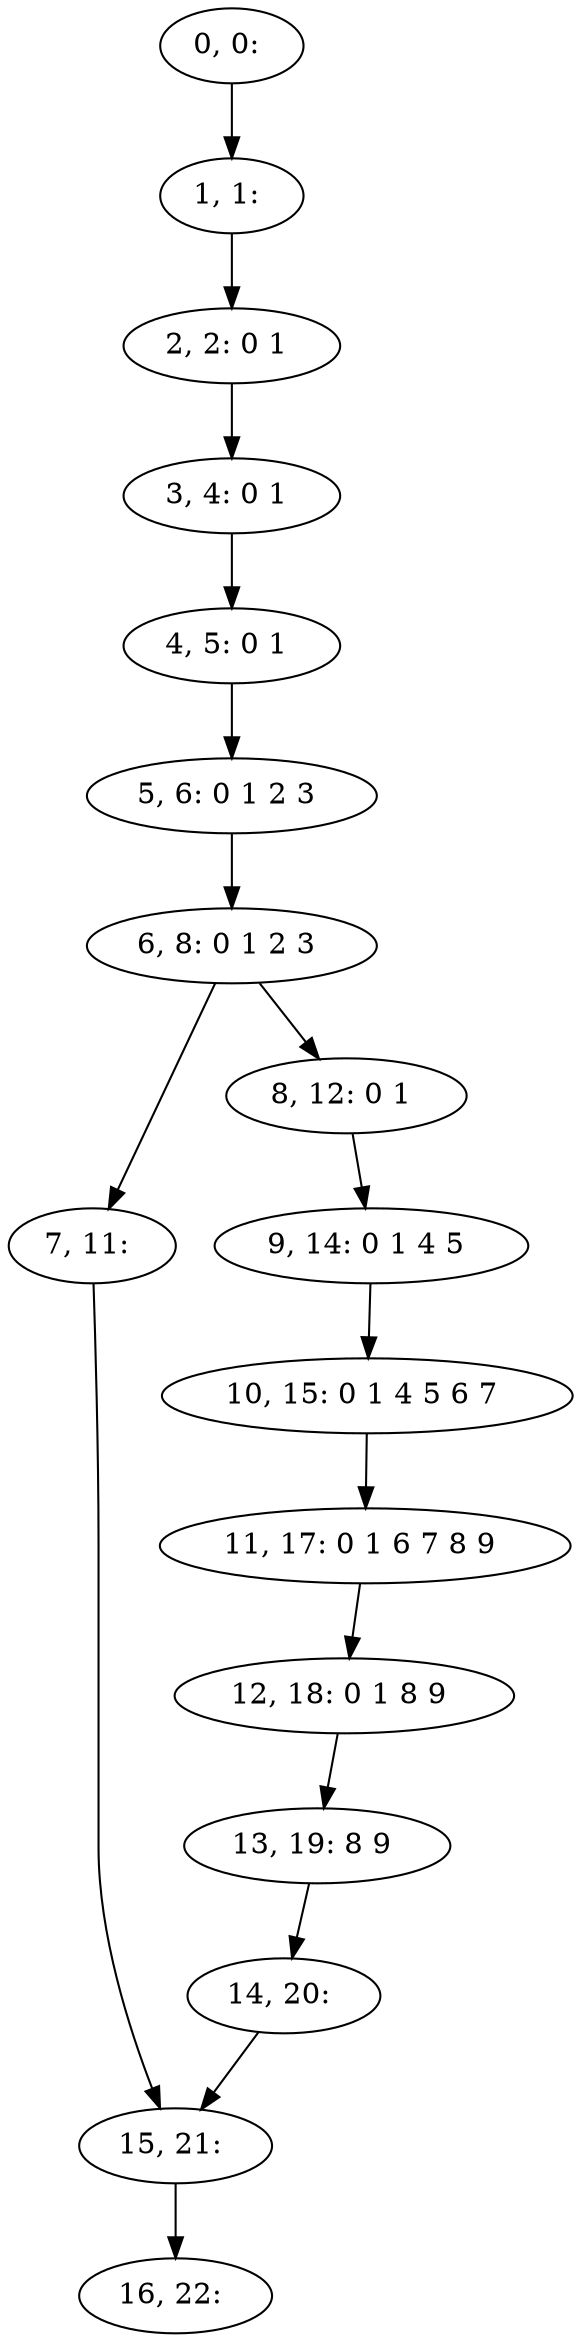 digraph G {
0[label="0, 0: "];
1[label="1, 1: "];
2[label="2, 2: 0 1 "];
3[label="3, 4: 0 1 "];
4[label="4, 5: 0 1 "];
5[label="5, 6: 0 1 2 3 "];
6[label="6, 8: 0 1 2 3 "];
7[label="7, 11: "];
8[label="8, 12: 0 1 "];
9[label="9, 14: 0 1 4 5 "];
10[label="10, 15: 0 1 4 5 6 7 "];
11[label="11, 17: 0 1 6 7 8 9 "];
12[label="12, 18: 0 1 8 9 "];
13[label="13, 19: 8 9 "];
14[label="14, 20: "];
15[label="15, 21: "];
16[label="16, 22: "];
0->1 ;
1->2 ;
2->3 ;
3->4 ;
4->5 ;
5->6 ;
6->7 ;
6->8 ;
7->15 ;
8->9 ;
9->10 ;
10->11 ;
11->12 ;
12->13 ;
13->14 ;
14->15 ;
15->16 ;
}
